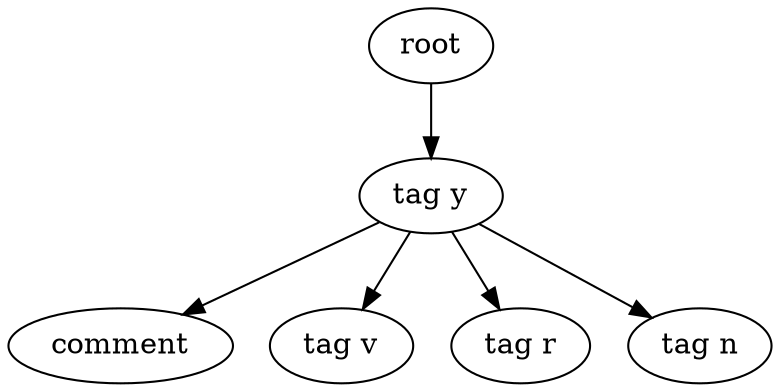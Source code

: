 digraph Tree{
0[label="root"];
0->00
00[label="tag y"];
00->000
000[label="comment"];
00->001
001[label="tag v"];
00->002
002[label="tag r"];
00->003
003[label="tag n"];
}
